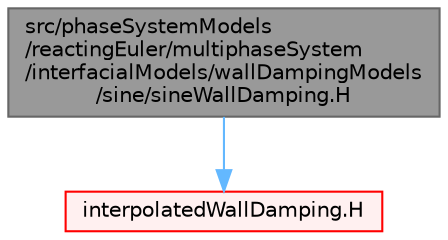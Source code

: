 digraph "src/phaseSystemModels/reactingEuler/multiphaseSystem/interfacialModels/wallDampingModels/sine/sineWallDamping.H"
{
 // LATEX_PDF_SIZE
  bgcolor="transparent";
  edge [fontname=Helvetica,fontsize=10,labelfontname=Helvetica,labelfontsize=10];
  node [fontname=Helvetica,fontsize=10,shape=box,height=0.2,width=0.4];
  Node1 [id="Node000001",label="src/phaseSystemModels\l/reactingEuler/multiphaseSystem\l/interfacialModels/wallDampingModels\l/sine/sineWallDamping.H",height=0.2,width=0.4,color="gray40", fillcolor="grey60", style="filled", fontcolor="black",tooltip=" "];
  Node1 -> Node2 [id="edge1_Node000001_Node000002",color="steelblue1",style="solid",tooltip=" "];
  Node2 [id="Node000002",label="interpolatedWallDamping.H",height=0.2,width=0.4,color="red", fillcolor="#FFF0F0", style="filled",URL="$interpolatedWallDamping_8H.html",tooltip=" "];
}
